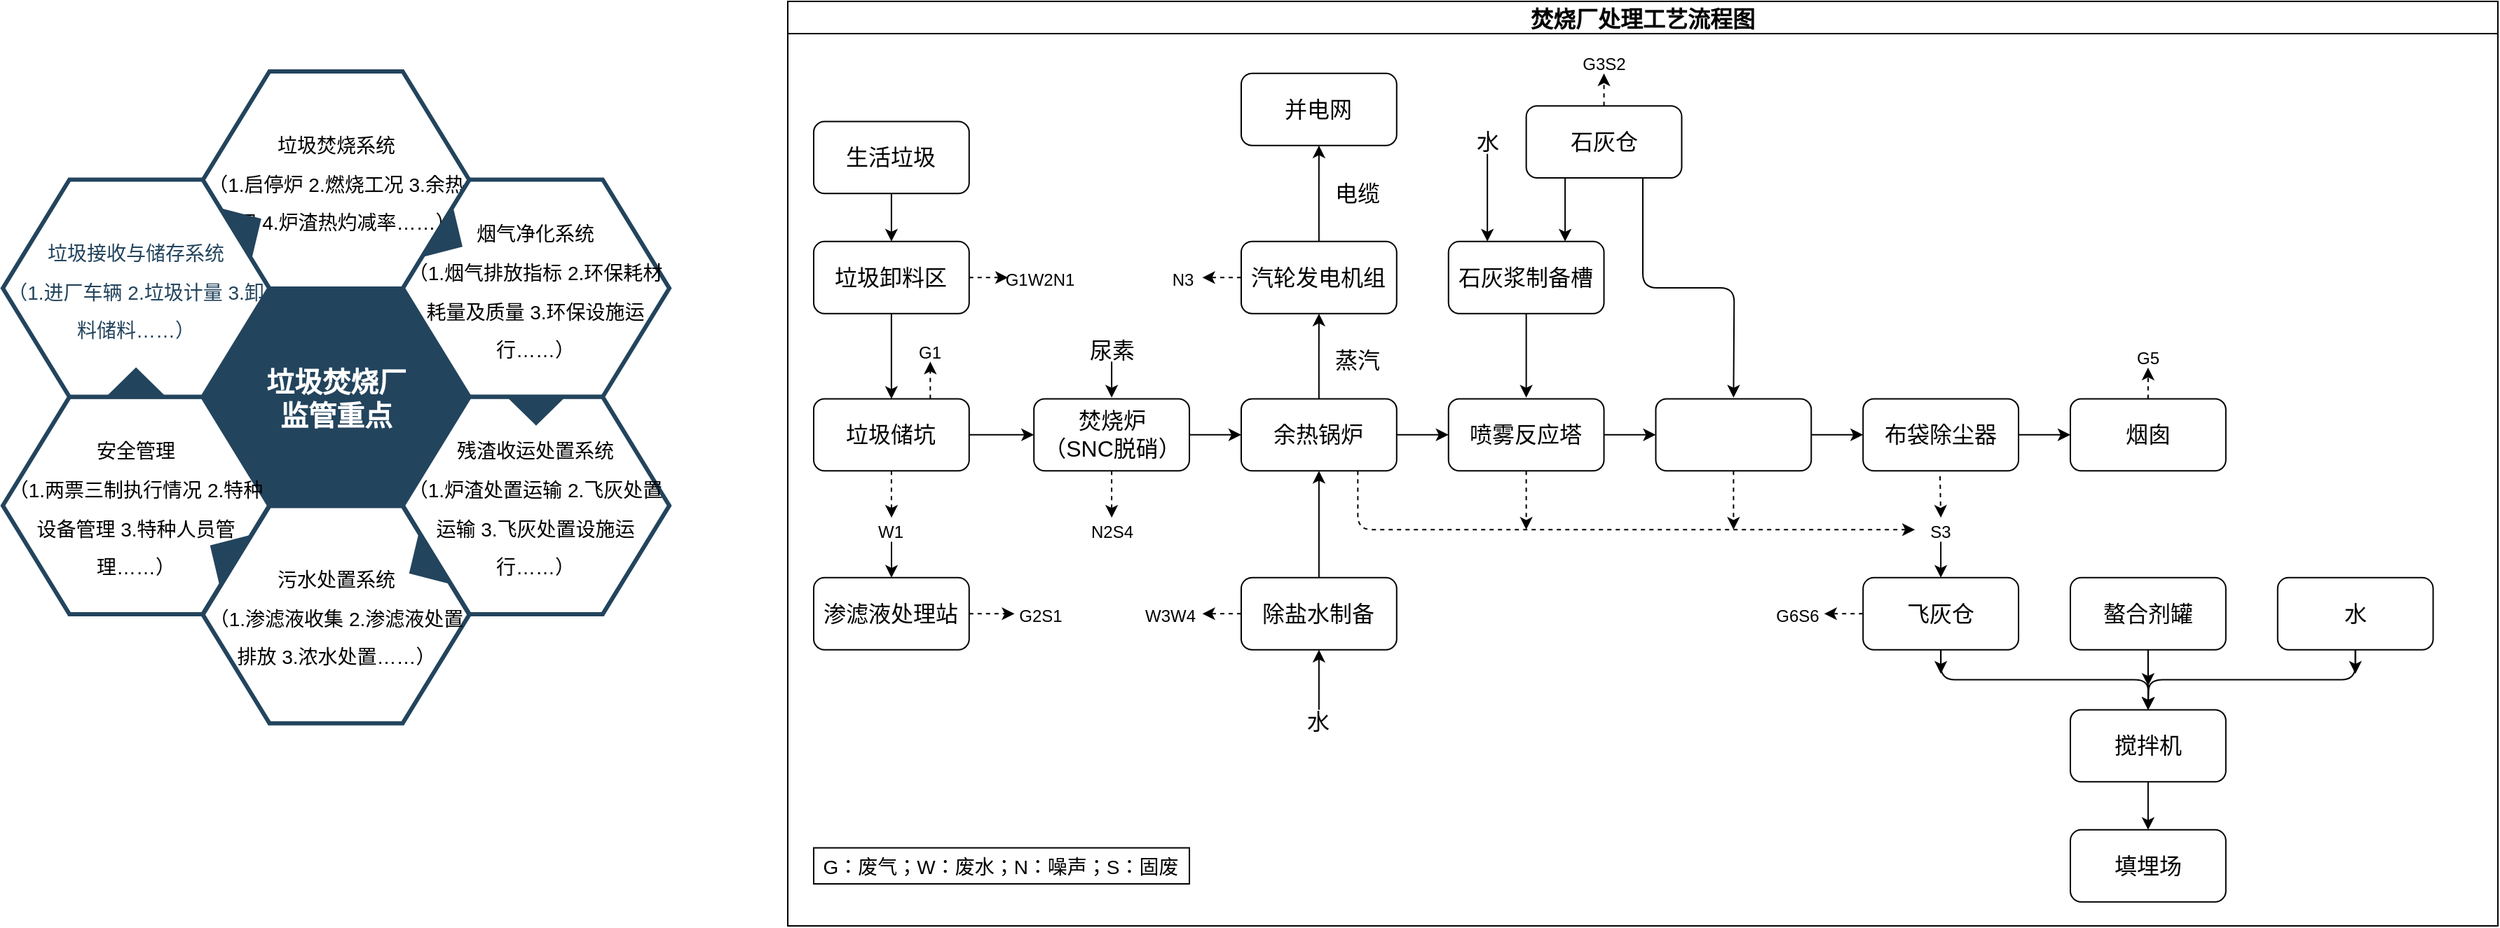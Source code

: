 <mxfile version="13.9.2" type="github">
  <diagram id="07fea595-8f29-1299-0266-81d95cde20df" name="Page-1">
    <mxGraphModel dx="2293" dy="-1646" grid="1" gridSize="10" guides="1" tooltips="1" connect="1" arrows="1" fold="1" page="1" pageScale="1" pageWidth="1169" pageHeight="827" background="#ffffff" math="0" shadow="0">
      <root>
        <mxCell id="0" />
        <mxCell id="1" parent="0" />
        <mxCell id="644" value="&lt;font color=&quot;#ffffff&quot; style=&quot;font-size: 20px&quot;&gt;&lt;span style=&quot;font-size: 20px&quot;&gt;&lt;b style=&quot;font-size: 20px&quot;&gt;垃圾焚烧厂&lt;br&gt;监管重点&lt;/b&gt;&lt;/span&gt;&lt;/font&gt;" style="shape=hexagon;perimeter=hexagonPerimeter2;whiteSpace=wrap;html=1;shadow=0;labelBackgroundColor=none;strokeColor=#23445D;fillColor=#23445D;gradientColor=none;fontFamily=Helvetica;fontSize=20;fontColor=#23445d;align=center;strokeWidth=3;" parent="1" vertex="1">
          <mxGeometry x="182.698" y="2705.188" width="190.104" height="155.032" as="geometry" />
        </mxCell>
        <mxCell id="645" value="" style="triangle;whiteSpace=wrap;html=1;shadow=0;labelBackgroundColor=none;strokeColor=none;fillColor=#FFFFFF;fontFamily=Helvetica;fontSize=17;fontColor=#23445d;align=center;rotation=90;gradientColor=none;flipV=1;flipH=1;opacity=20;" parent="1" vertex="1">
          <mxGeometry x="110.106" y="2715.848" width="43.892" height="90.68" as="geometry" />
        </mxCell>
        <mxCell id="646" value="&lt;span style=&quot;color: rgb(0 , 0 , 0) ; font-size: 14px ; line-height: 110%&quot;&gt;垃圾焚烧系统&lt;br&gt;（1.启停炉 2.燃烧工况 3.余热利用 4.炉渣热灼减率……）&lt;br&gt;&lt;/span&gt;" style="shape=hexagon;perimeter=hexagonPerimeter2;whiteSpace=wrap;html=1;shadow=0;labelBackgroundColor=none;strokeColor=#23445D;fillColor=#ffffff;gradientColor=none;fontFamily=Helvetica;fontSize=23;fontColor=#23445D;align=center;strokeWidth=3;" parent="1" vertex="1">
          <mxGeometry x="182.698" y="2550" width="190.104" height="155.032" as="geometry" />
        </mxCell>
        <mxCell id="647" value="&lt;span style=&quot;color: rgb(0 , 0 , 0) ; font-size: 14px ; line-height: 110%&quot;&gt;烟气净化系统&lt;br&gt;（1.烟气排放指标 2.环保耗材耗量及质量 3.环保设施运行……）&lt;br&gt;&lt;/span&gt;" style="shape=hexagon;perimeter=hexagonPerimeter2;whiteSpace=wrap;html=1;shadow=0;labelBackgroundColor=none;strokeColor=#23445D;fillColor=#FFFFFF;gradientColor=none;fontFamily=Helvetica;fontSize=23;fontColor=#23445d;align=center;strokeWidth=3;" parent="1" vertex="1">
          <mxGeometry x="325.396" y="2627.276" width="190.104" height="155.032" as="geometry" />
        </mxCell>
        <mxCell id="648" value="&lt;span style=&quot;color: rgb(0 , 0 , 0) ; font-size: 14px ; line-height: 110%&quot;&gt;残渣收运处置系统&lt;br&gt;（1.炉渣处置运输 2.飞灰处置运输 3.飞灰处置设施运行……）&lt;br&gt;&lt;/span&gt;" style="shape=hexagon;perimeter=hexagonPerimeter2;whiteSpace=wrap;html=1;shadow=0;labelBackgroundColor=none;strokeColor=#23445D;fillColor=#FFFFFF;gradientColor=none;fontFamily=Helvetica;fontSize=23;fontColor=#23445d;align=center;strokeWidth=3;" parent="1" vertex="1">
          <mxGeometry x="325.396" y="2782.426" width="190.104" height="155.032" as="geometry" />
        </mxCell>
        <mxCell id="649" value="&lt;span style=&quot;color: rgb(0 , 0 , 0) ; font-size: 14px ; line-height: 110%&quot;&gt;污水处置系统&lt;br&gt;（1.渗滤液收集 2.渗滤液处置&lt;br&gt;排放 3.浓水处置……）&lt;br&gt;&lt;/span&gt;" style="shape=hexagon;perimeter=hexagonPerimeter2;whiteSpace=wrap;html=1;shadow=0;labelBackgroundColor=none;strokeColor=#23445D;fillColor=#FFFFFF;gradientColor=none;fontFamily=Helvetica;fontSize=23;fontColor=#23445d;align=center;strokeWidth=3;" parent="1" vertex="1">
          <mxGeometry x="182.698" y="2860.298" width="190.104" height="155.032" as="geometry" />
        </mxCell>
        <mxCell id="650" value="&lt;span style=&quot;color: rgb(0 , 0 , 0) ; font-size: 14px ; line-height: 110%&quot;&gt;安全管理&lt;br&gt;（1.两票三制执行情况 2.特种设备管理 3.特种人员管理……）&lt;/span&gt;" style="shape=hexagon;perimeter=hexagonPerimeter2;whiteSpace=wrap;html=1;shadow=0;labelBackgroundColor=none;strokeColor=#23445D;fillColor=#FFFFFF;gradientColor=none;fontFamily=Helvetica;fontSize=23;fontColor=#23445d;align=center;strokeWidth=3;" parent="1" vertex="1">
          <mxGeometry x="40" y="2782.426" width="190.104" height="155.032" as="geometry" />
        </mxCell>
        <mxCell id="651" value="&lt;span style=&quot;font-size: 10.5pt ; line-height: 110%&quot;&gt;垃圾接收与储存系统&lt;br&gt;（1.进厂车辆 2.垃圾计量 3.卸料储料……）&lt;br&gt;&lt;/span&gt;" style="shape=hexagon;perimeter=hexagonPerimeter2;whiteSpace=wrap;html=1;shadow=0;labelBackgroundColor=none;strokeColor=#23445D;fillColor=#ffffff;gradientColor=none;fontFamily=Helvetica;fontSize=23;fontColor=#23445D;align=center;strokeWidth=3;" parent="1" vertex="1">
          <mxGeometry x="40.0" y="2627.276" width="190.104" height="155.032" as="geometry" />
        </mxCell>
        <mxCell id="652" value="" style="triangle;whiteSpace=wrap;html=1;shadow=0;labelBackgroundColor=none;strokeColor=none;fillColor=#23445D;fontFamily=Helvetica;fontSize=17;fontColor=#23445d;align=center;rotation=31;gradientColor=none;strokeWidth=3;" parent="1" vertex="1">
          <mxGeometry x="348.161" y="2647.839" width="21.337" height="43.55" as="geometry" />
        </mxCell>
        <mxCell id="653" value="" style="triangle;whiteSpace=wrap;html=1;shadow=0;labelBackgroundColor=none;strokeColor=none;fillColor=#23445D;fontFamily=Helvetica;fontSize=17;fontColor=#23445d;align=center;rotation=31;gradientColor=none;flipH=1;strokeWidth=3;" parent="1" vertex="1">
          <mxGeometry x="186.308" y="2872.152" width="21.337" height="43.55" as="geometry" />
        </mxCell>
        <mxCell id="654" value="" style="triangle;whiteSpace=wrap;html=1;shadow=0;labelBackgroundColor=none;strokeColor=none;fillColor=#23445D;fontFamily=Helvetica;fontSize=17;fontColor=#23445d;align=center;rotation=329;gradientColor=none;strokeWidth=3;" parent="1" vertex="1">
          <mxGeometry x="204.596" y="2638.89" width="21.337" height="43.55" as="geometry" />
        </mxCell>
        <mxCell id="655" value="" style="triangle;whiteSpace=wrap;html=1;shadow=0;labelBackgroundColor=none;strokeColor=none;fillColor=#23445D;fontFamily=Helvetica;fontSize=17;fontColor=#23445d;align=center;rotation=329;gradientColor=none;flipH=1;strokeWidth=3;" parent="1" vertex="1">
          <mxGeometry x="328.348" y="2881.1" width="21.337" height="43.55" as="geometry" />
        </mxCell>
        <mxCell id="656" value="" style="triangle;whiteSpace=wrap;html=1;shadow=0;labelBackgroundColor=none;strokeColor=none;fillColor=#23445D;fontFamily=Helvetica;fontSize=17;fontColor=#23445d;align=center;rotation=90;gradientColor=none;strokeWidth=3;" parent="1" vertex="1">
          <mxGeometry x="409.78" y="2770.435" width="21.337" height="43.55" as="geometry" />
        </mxCell>
        <mxCell id="657" value="" style="triangle;whiteSpace=wrap;html=1;shadow=0;labelBackgroundColor=none;strokeColor=none;fillColor=#23445D;fontFamily=Helvetica;fontSize=17;fontColor=#23445d;align=center;rotation=90;gradientColor=none;flipH=1;strokeWidth=3;" parent="1" vertex="1">
          <mxGeometry x="124.384" y="2750.152" width="21.337" height="43.55" as="geometry" />
        </mxCell>
        <mxCell id="S564g8Ygkd87QMvgB1O5-792" value="" style="group" vertex="1" connectable="0" parent="1">
          <mxGeometry x="600" y="2500" width="1220" height="660" as="geometry" />
        </mxCell>
        <mxCell id="S564g8Ygkd87QMvgB1O5-660" value="焚烧厂处理工艺流程图" style="swimlane;fontSize=16;containerType=tree" vertex="1" parent="S564g8Ygkd87QMvgB1O5-792">
          <mxGeometry width="1220.0" height="660" as="geometry" />
        </mxCell>
        <mxCell id="S564g8Ygkd87QMvgB1O5-661" value="生活垃圾" style="rounded=1;whiteSpace=wrap;html=1;fontSize=16;" vertex="1" parent="S564g8Ygkd87QMvgB1O5-660">
          <mxGeometry x="18.485" y="85.714" width="110.909" height="51.429" as="geometry" />
        </mxCell>
        <mxCell id="S564g8Ygkd87QMvgB1O5-686" value="" style="edgeStyle=orthogonalEdgeStyle;rounded=0;orthogonalLoop=1;jettySize=auto;html=1;" edge="1" source="S564g8Ygkd87QMvgB1O5-661" target="S564g8Ygkd87QMvgB1O5-687" parent="S564g8Ygkd87QMvgB1O5-660">
          <mxGeometry relative="1" as="geometry" />
        </mxCell>
        <mxCell id="S564g8Ygkd87QMvgB1O5-687" value="垃圾卸料区" style="rounded=1;whiteSpace=wrap;html=1;fontSize=16;" vertex="1" parent="S564g8Ygkd87QMvgB1O5-660">
          <mxGeometry x="18.485" y="171.429" width="110.909" height="51.429" as="geometry" />
        </mxCell>
        <mxCell id="S564g8Ygkd87QMvgB1O5-688" value="" style="edgeStyle=orthogonalEdgeStyle;rounded=0;orthogonalLoop=1;jettySize=auto;html=1;" edge="1" target="S564g8Ygkd87QMvgB1O5-689" source="S564g8Ygkd87QMvgB1O5-687" parent="S564g8Ygkd87QMvgB1O5-660">
          <mxGeometry relative="1" as="geometry">
            <mxPoint x="850.303" y="2432.571" as="sourcePoint" />
          </mxGeometry>
        </mxCell>
        <mxCell id="S564g8Ygkd87QMvgB1O5-689" value="垃圾储坑" style="rounded=1;whiteSpace=wrap;html=1;fontSize=16;" vertex="1" parent="S564g8Ygkd87QMvgB1O5-660">
          <mxGeometry x="18.485" y="283.714" width="110.909" height="51.429" as="geometry" />
        </mxCell>
        <mxCell id="S564g8Ygkd87QMvgB1O5-690" value="" style="edgeStyle=orthogonalEdgeStyle;rounded=0;orthogonalLoop=1;jettySize=auto;html=1;" edge="1" target="S564g8Ygkd87QMvgB1O5-691" source="S564g8Ygkd87QMvgB1O5-728" parent="S564g8Ygkd87QMvgB1O5-660">
          <mxGeometry relative="1" as="geometry">
            <mxPoint x="850.303" y="2518.286" as="sourcePoint" />
          </mxGeometry>
        </mxCell>
        <mxCell id="S564g8Ygkd87QMvgB1O5-691" value="渗滤液处理站" style="rounded=1;whiteSpace=wrap;html=1;fontSize=16;" vertex="1" parent="S564g8Ygkd87QMvgB1O5-660">
          <mxGeometry x="18.485" y="411.429" width="110.909" height="51.429" as="geometry" />
        </mxCell>
        <mxCell id="S564g8Ygkd87QMvgB1O5-696" value="" style="edgeStyle=orthogonalEdgeStyle;rounded=0;orthogonalLoop=1;jettySize=auto;html=1;" edge="1" target="S564g8Ygkd87QMvgB1O5-697" source="S564g8Ygkd87QMvgB1O5-689" parent="S564g8Ygkd87QMvgB1O5-660">
          <mxGeometry relative="1" as="geometry">
            <mxPoint x="850.303" y="2518.286" as="sourcePoint" />
          </mxGeometry>
        </mxCell>
        <mxCell id="S564g8Ygkd87QMvgB1O5-697" value="焚烧炉&lt;br&gt;（SNC脱硝）" style="rounded=1;whiteSpace=wrap;html=1;fontSize=16;" vertex="1" parent="S564g8Ygkd87QMvgB1O5-660">
          <mxGeometry x="175.606" y="283.714" width="110.909" height="51.429" as="geometry" />
        </mxCell>
        <mxCell id="S564g8Ygkd87QMvgB1O5-698" value="" style="edgeStyle=orthogonalEdgeStyle;rounded=0;orthogonalLoop=1;jettySize=auto;html=1;" edge="1" target="S564g8Ygkd87QMvgB1O5-699" source="S564g8Ygkd87QMvgB1O5-697" parent="S564g8Ygkd87QMvgB1O5-660">
          <mxGeometry relative="1" as="geometry">
            <mxPoint x="905.758" y="2578.286" as="sourcePoint" />
          </mxGeometry>
        </mxCell>
        <mxCell id="S564g8Ygkd87QMvgB1O5-699" value="余热锅炉" style="rounded=1;whiteSpace=wrap;html=1;fontSize=16;" vertex="1" parent="S564g8Ygkd87QMvgB1O5-660">
          <mxGeometry x="323.485" y="283.714" width="110.909" height="51.429" as="geometry" />
        </mxCell>
        <mxCell id="S564g8Ygkd87QMvgB1O5-700" value="" style="edgeStyle=orthogonalEdgeStyle;rounded=0;orthogonalLoop=1;jettySize=auto;html=1;" edge="1" target="S564g8Ygkd87QMvgB1O5-701" source="S564g8Ygkd87QMvgB1O5-699" parent="S564g8Ygkd87QMvgB1O5-660">
          <mxGeometry relative="1" as="geometry">
            <mxPoint x="1062.879" y="2578.286" as="sourcePoint" />
          </mxGeometry>
        </mxCell>
        <mxCell id="S564g8Ygkd87QMvgB1O5-701" value="喷雾反应塔" style="rounded=1;whiteSpace=wrap;html=1;fontSize=16;" vertex="1" parent="S564g8Ygkd87QMvgB1O5-660">
          <mxGeometry x="471.364" y="283.714" width="110.909" height="51.429" as="geometry" />
        </mxCell>
        <mxCell id="S564g8Ygkd87QMvgB1O5-702" value="" style="edgeStyle=orthogonalEdgeStyle;rounded=0;orthogonalLoop=1;jettySize=auto;html=1;exitX=0.5;exitY=0;exitDx=0;exitDy=0;" edge="1" target="S564g8Ygkd87QMvgB1O5-703" source="S564g8Ygkd87QMvgB1O5-699" parent="S564g8Ygkd87QMvgB1O5-660">
          <mxGeometry relative="1" as="geometry">
            <mxPoint x="1062.879" y="2578.286" as="sourcePoint" />
          </mxGeometry>
        </mxCell>
        <mxCell id="S564g8Ygkd87QMvgB1O5-703" value="汽轮发电机组" style="rounded=1;whiteSpace=wrap;html=1;fontSize=16;" vertex="1" parent="S564g8Ygkd87QMvgB1O5-660">
          <mxGeometry x="323.485" y="171.429" width="110.909" height="51.429" as="geometry" />
        </mxCell>
        <mxCell id="S564g8Ygkd87QMvgB1O5-706" value="" style="edgeStyle=orthogonalEdgeStyle;rounded=0;orthogonalLoop=1;jettySize=auto;html=1;exitX=0.5;exitY=0;exitDx=0;exitDy=0;" edge="1" target="S564g8Ygkd87QMvgB1O5-707" source="S564g8Ygkd87QMvgB1O5-703" parent="S564g8Ygkd87QMvgB1O5-660">
          <mxGeometry relative="1" as="geometry">
            <mxPoint x="1155.303" y="2537.143" as="sourcePoint" />
          </mxGeometry>
        </mxCell>
        <mxCell id="S564g8Ygkd87QMvgB1O5-707" value="并电网" style="rounded=1;whiteSpace=wrap;html=1;fontSize=16;" vertex="1" parent="S564g8Ygkd87QMvgB1O5-660">
          <mxGeometry x="323.485" y="51.429" width="110.909" height="51.429" as="geometry" />
        </mxCell>
        <mxCell id="S564g8Ygkd87QMvgB1O5-708" value="" style="edgeStyle=orthogonalEdgeStyle;rounded=0;orthogonalLoop=1;jettySize=auto;html=1;" edge="1" target="S564g8Ygkd87QMvgB1O5-709" source="S564g8Ygkd87QMvgB1O5-701" parent="S564g8Ygkd87QMvgB1O5-660">
          <mxGeometry relative="1" as="geometry">
            <mxPoint x="1210.758" y="2589.429" as="sourcePoint" />
          </mxGeometry>
        </mxCell>
        <mxCell id="S564g8Ygkd87QMvgB1O5-709" value="" style="rounded=1;whiteSpace=wrap;html=1;fontSize=16;" vertex="1" parent="S564g8Ygkd87QMvgB1O5-660">
          <mxGeometry x="619.242" y="283.714" width="110.909" height="51.429" as="geometry" />
        </mxCell>
        <mxCell id="S564g8Ygkd87QMvgB1O5-710" value="" style="edgeStyle=orthogonalEdgeStyle;rounded=0;orthogonalLoop=1;jettySize=auto;html=1;" edge="1" target="S564g8Ygkd87QMvgB1O5-711" source="S564g8Ygkd87QMvgB1O5-709" parent="S564g8Ygkd87QMvgB1O5-660">
          <mxGeometry relative="1" as="geometry">
            <mxPoint x="1358.636" y="2589.429" as="sourcePoint" />
          </mxGeometry>
        </mxCell>
        <mxCell id="S564g8Ygkd87QMvgB1O5-711" value="布袋除尘器" style="rounded=1;whiteSpace=wrap;html=1;fontSize=16;" vertex="1" parent="S564g8Ygkd87QMvgB1O5-660">
          <mxGeometry x="767.121" y="283.714" width="110.909" height="51.429" as="geometry" />
        </mxCell>
        <mxCell id="S564g8Ygkd87QMvgB1O5-712" value="" style="edgeStyle=orthogonalEdgeStyle;rounded=0;orthogonalLoop=1;jettySize=auto;html=1;" edge="1" target="S564g8Ygkd87QMvgB1O5-713" source="S564g8Ygkd87QMvgB1O5-711" parent="S564g8Ygkd87QMvgB1O5-660">
          <mxGeometry relative="1" as="geometry">
            <mxPoint x="1506.515" y="2589.429" as="sourcePoint" />
          </mxGeometry>
        </mxCell>
        <mxCell id="S564g8Ygkd87QMvgB1O5-713" value="烟囱" style="rounded=1;whiteSpace=wrap;html=1;fontSize=16;" vertex="1" parent="S564g8Ygkd87QMvgB1O5-660">
          <mxGeometry x="915" y="283.714" width="110.909" height="51.429" as="geometry" />
        </mxCell>
        <mxCell id="S564g8Ygkd87QMvgB1O5-721" value="&lt;font style=&quot;font-size: 12px&quot;&gt;G1W2N1&lt;/font&gt;" style="text;html=1;strokeColor=none;fillColor=none;align=center;verticalAlign=middle;whiteSpace=wrap;rounded=0;fontSize=16;" vertex="1" parent="S564g8Ygkd87QMvgB1O5-660">
          <mxGeometry x="157.121" y="188.571" width="46.212" height="17.143" as="geometry" />
        </mxCell>
        <mxCell id="S564g8Ygkd87QMvgB1O5-722" value="" style="endArrow=classic;html=1;fontSize=16;exitX=1;exitY=0.5;exitDx=0;exitDy=0;entryX=0;entryY=0.5;entryDx=0;entryDy=0;dashed=1;" edge="1" parent="S564g8Ygkd87QMvgB1O5-660" source="S564g8Ygkd87QMvgB1O5-687" target="S564g8Ygkd87QMvgB1O5-721">
          <mxGeometry width="50" height="50" relative="1" as="geometry">
            <mxPoint x="129.394" y="222.0" as="sourcePoint" />
            <mxPoint x="175.606" y="179.143" as="targetPoint" />
          </mxGeometry>
        </mxCell>
        <mxCell id="S564g8Ygkd87QMvgB1O5-725" value="&lt;font style=&quot;font-size: 12px&quot;&gt;G1&lt;/font&gt;" style="text;html=1;strokeColor=none;fillColor=none;align=center;verticalAlign=middle;whiteSpace=wrap;rounded=0;fontSize=16;" vertex="1" parent="S564g8Ygkd87QMvgB1O5-660">
          <mxGeometry x="83.182" y="240" width="36.97" height="17.143" as="geometry" />
        </mxCell>
        <mxCell id="S564g8Ygkd87QMvgB1O5-726" value="" style="endArrow=classic;html=1;dashed=1;fontSize=16;exitX=0.75;exitY=0;exitDx=0;exitDy=0;entryX=0.5;entryY=1;entryDx=0;entryDy=0;" edge="1" parent="S564g8Ygkd87QMvgB1O5-660" source="S564g8Ygkd87QMvgB1O5-689" target="S564g8Ygkd87QMvgB1O5-725">
          <mxGeometry width="50" height="50" relative="1" as="geometry">
            <mxPoint x="138.636" y="291.429" as="sourcePoint" />
            <mxPoint x="184.848" y="248.571" as="targetPoint" />
          </mxGeometry>
        </mxCell>
        <mxCell id="S564g8Ygkd87QMvgB1O5-728" value="&lt;font style=&quot;font-size: 12px&quot;&gt;W1&lt;/font&gt;" style="text;html=1;strokeColor=none;fillColor=none;align=center;verticalAlign=middle;whiteSpace=wrap;rounded=0;fontSize=16;" vertex="1" parent="S564g8Ygkd87QMvgB1O5-660">
          <mxGeometry x="55.455" y="368.571" width="36.97" height="17.143" as="geometry" />
        </mxCell>
        <mxCell id="S564g8Ygkd87QMvgB1O5-729" value="" style="edgeStyle=orthogonalEdgeStyle;rounded=0;orthogonalLoop=1;jettySize=auto;html=1;dashed=1;" edge="1" parent="S564g8Ygkd87QMvgB1O5-660" source="S564g8Ygkd87QMvgB1O5-689" target="S564g8Ygkd87QMvgB1O5-728">
          <mxGeometry relative="1" as="geometry">
            <mxPoint x="850.303" y="2563.714" as="sourcePoint" />
            <mxPoint x="850.303" y="2674.286" as="targetPoint" />
          </mxGeometry>
        </mxCell>
        <mxCell id="S564g8Ygkd87QMvgB1O5-730" value="&lt;font style=&quot;font-size: 12px&quot;&gt;G2S1&lt;/font&gt;" style="text;html=1;strokeColor=none;fillColor=none;align=center;verticalAlign=middle;whiteSpace=wrap;rounded=0;fontSize=16;" vertex="1" parent="S564g8Ygkd87QMvgB1O5-660">
          <mxGeometry x="161.742" y="428.571" width="36.97" height="17.143" as="geometry" />
        </mxCell>
        <mxCell id="S564g8Ygkd87QMvgB1O5-731" value="" style="endArrow=classic;html=1;dashed=1;fontSize=16;exitX=1;exitY=0.5;exitDx=0;exitDy=0;entryX=0;entryY=0.5;entryDx=0;entryDy=0;" edge="1" parent="S564g8Ygkd87QMvgB1O5-660" source="S564g8Ygkd87QMvgB1O5-691" target="S564g8Ygkd87QMvgB1O5-730">
          <mxGeometry width="50" height="50" relative="1" as="geometry">
            <mxPoint x="138.636" y="462.857" as="sourcePoint" />
            <mxPoint x="184.848" y="420.0" as="targetPoint" />
          </mxGeometry>
        </mxCell>
        <mxCell id="S564g8Ygkd87QMvgB1O5-733" value="尿素" style="text;html=1;strokeColor=none;fillColor=none;align=center;verticalAlign=middle;whiteSpace=wrap;rounded=0;fontSize=16;" vertex="1" parent="S564g8Ygkd87QMvgB1O5-660">
          <mxGeometry x="212.576" y="240" width="36.97" height="17.143" as="geometry" />
        </mxCell>
        <mxCell id="S564g8Ygkd87QMvgB1O5-734" value="" style="endArrow=classic;html=1;fontSize=16;exitX=0.5;exitY=1;exitDx=0;exitDy=0;" edge="1" parent="S564g8Ygkd87QMvgB1O5-660" source="S564g8Ygkd87QMvgB1O5-733">
          <mxGeometry width="50" height="50" relative="1" as="geometry">
            <mxPoint x="221.818" y="265.714" as="sourcePoint" />
            <mxPoint x="231.061" y="282.857" as="targetPoint" />
          </mxGeometry>
        </mxCell>
        <mxCell id="S564g8Ygkd87QMvgB1O5-735" value="&lt;font style=&quot;font-size: 12px&quot;&gt;N2S4&lt;/font&gt;" style="text;html=1;strokeColor=none;fillColor=none;align=center;verticalAlign=middle;whiteSpace=wrap;rounded=0;fontSize=16;" vertex="1" parent="S564g8Ygkd87QMvgB1O5-660">
          <mxGeometry x="212.576" y="368.571" width="36.97" height="17.143" as="geometry" />
        </mxCell>
        <mxCell id="S564g8Ygkd87QMvgB1O5-736" value="" style="endArrow=classic;html=1;fontSize=16;exitX=0.5;exitY=1;exitDx=0;exitDy=0;entryX=0.5;entryY=0;entryDx=0;entryDy=0;dashed=1;" edge="1" parent="S564g8Ygkd87QMvgB1O5-660" source="S564g8Ygkd87QMvgB1O5-697" target="S564g8Ygkd87QMvgB1O5-735">
          <mxGeometry width="50" height="50" relative="1" as="geometry">
            <mxPoint x="157.121" y="402.857" as="sourcePoint" />
            <mxPoint x="203.333" y="360" as="targetPoint" />
          </mxGeometry>
        </mxCell>
        <mxCell id="S564g8Ygkd87QMvgB1O5-738" value="&lt;font style=&quot;font-size: 12px&quot;&gt;N3&lt;/font&gt;" style="text;html=1;strokeColor=none;fillColor=none;align=center;verticalAlign=middle;whiteSpace=wrap;rounded=0;fontSize=16;" vertex="1" parent="S564g8Ygkd87QMvgB1O5-660">
          <mxGeometry x="268.03" y="188.571" width="27.727" height="17.143" as="geometry" />
        </mxCell>
        <mxCell id="S564g8Ygkd87QMvgB1O5-739" value="" style="endArrow=classic;html=1;dashed=1;fontSize=16;exitX=0;exitY=0.5;exitDx=0;exitDy=0;entryX=1;entryY=0.5;entryDx=0;entryDy=0;" edge="1" parent="S564g8Ygkd87QMvgB1O5-660" source="S564g8Ygkd87QMvgB1O5-703" target="S564g8Ygkd87QMvgB1O5-738">
          <mxGeometry width="50" height="50" relative="1" as="geometry">
            <mxPoint x="212.576" y="120" as="sourcePoint" />
            <mxPoint x="258.788" y="77.143" as="targetPoint" />
          </mxGeometry>
        </mxCell>
        <mxCell id="S564g8Ygkd87QMvgB1O5-740" value="电缆" style="text;html=1;strokeColor=none;fillColor=none;align=center;verticalAlign=middle;whiteSpace=wrap;rounded=0;fontSize=16;" vertex="1" parent="S564g8Ygkd87QMvgB1O5-660">
          <mxGeometry x="388.182" y="128.571" width="36.97" height="17.143" as="geometry" />
        </mxCell>
        <mxCell id="S564g8Ygkd87QMvgB1O5-741" value="除盐水制备" style="rounded=1;whiteSpace=wrap;html=1;fontSize=16;" vertex="1" parent="S564g8Ygkd87QMvgB1O5-660">
          <mxGeometry x="323.485" y="411.429" width="110.909" height="51.429" as="geometry" />
        </mxCell>
        <mxCell id="S564g8Ygkd87QMvgB1O5-742" value="" style="endArrow=classic;html=1;fontSize=16;exitX=0.5;exitY=0;exitDx=0;exitDy=0;entryX=0.5;entryY=1;entryDx=0;entryDy=0;" edge="1" parent="S564g8Ygkd87QMvgB1O5-660" source="S564g8Ygkd87QMvgB1O5-741" target="S564g8Ygkd87QMvgB1O5-699">
          <mxGeometry width="50" height="50" relative="1" as="geometry">
            <mxPoint x="351.212" y="411.429" as="sourcePoint" />
            <mxPoint x="397.424" y="368.571" as="targetPoint" />
          </mxGeometry>
        </mxCell>
        <mxCell id="S564g8Ygkd87QMvgB1O5-743" value="&lt;font style=&quot;font-size: 12px&quot;&gt;W3W4&lt;/font&gt;" style="text;html=1;strokeColor=none;fillColor=none;align=center;verticalAlign=middle;whiteSpace=wrap;rounded=0;fontSize=16;" vertex="1" parent="S564g8Ygkd87QMvgB1O5-660">
          <mxGeometry x="249.545" y="428.571" width="46.212" height="17.143" as="geometry" />
        </mxCell>
        <mxCell id="S564g8Ygkd87QMvgB1O5-744" value="" style="endArrow=classic;html=1;fontSize=16;exitX=0;exitY=0.5;exitDx=0;exitDy=0;entryX=1;entryY=0.5;entryDx=0;entryDy=0;dashed=1;" edge="1" parent="S564g8Ygkd87QMvgB1O5-660" source="S564g8Ygkd87QMvgB1O5-741" target="S564g8Ygkd87QMvgB1O5-743">
          <mxGeometry width="50" height="50" relative="1" as="geometry">
            <mxPoint x="268.03" y="505.714" as="sourcePoint" />
            <mxPoint x="314.242" y="462.857" as="targetPoint" />
          </mxGeometry>
        </mxCell>
        <mxCell id="S564g8Ygkd87QMvgB1O5-746" value="水" style="text;html=1;strokeColor=none;fillColor=none;align=center;verticalAlign=middle;whiteSpace=wrap;rounded=0;fontSize=16;" vertex="1" parent="S564g8Ygkd87QMvgB1O5-660">
          <mxGeometry x="360.455" y="505.714" width="36.97" height="17.143" as="geometry" />
        </mxCell>
        <mxCell id="S564g8Ygkd87QMvgB1O5-747" value="" style="endArrow=classic;html=1;fontSize=16;exitX=0.5;exitY=0;exitDx=0;exitDy=0;entryX=0.5;entryY=1;entryDx=0;entryDy=0;" edge="1" parent="S564g8Ygkd87QMvgB1O5-660" source="S564g8Ygkd87QMvgB1O5-746" target="S564g8Ygkd87QMvgB1O5-741">
          <mxGeometry width="50" height="50" relative="1" as="geometry">
            <mxPoint x="295.758" y="540.0" as="sourcePoint" />
            <mxPoint x="341.97" y="497.143" as="targetPoint" />
          </mxGeometry>
        </mxCell>
        <mxCell id="S564g8Ygkd87QMvgB1O5-750" value="石灰浆制备槽" style="rounded=1;whiteSpace=wrap;html=1;fontSize=16;" vertex="1" parent="S564g8Ygkd87QMvgB1O5-660">
          <mxGeometry x="471.364" y="171.429" width="110.909" height="51.429" as="geometry" />
        </mxCell>
        <mxCell id="S564g8Ygkd87QMvgB1O5-751" value="石灰仓" style="rounded=1;whiteSpace=wrap;html=1;fontSize=16;" vertex="1" parent="S564g8Ygkd87QMvgB1O5-660">
          <mxGeometry x="526.818" y="74.571" width="110.909" height="51.429" as="geometry" />
        </mxCell>
        <mxCell id="S564g8Ygkd87QMvgB1O5-752" value="" style="endArrow=classic;html=1;fontSize=16;exitX=0.25;exitY=1;exitDx=0;exitDy=0;entryX=0.75;entryY=0;entryDx=0;entryDy=0;" edge="1" parent="S564g8Ygkd87QMvgB1O5-660" source="S564g8Ygkd87QMvgB1O5-751" target="S564g8Ygkd87QMvgB1O5-750">
          <mxGeometry width="50" height="50" relative="1" as="geometry">
            <mxPoint x="471.364" y="120" as="sourcePoint" />
            <mxPoint x="517.576" y="77.143" as="targetPoint" />
          </mxGeometry>
        </mxCell>
        <mxCell id="S564g8Ygkd87QMvgB1O5-753" value="水" style="text;html=1;strokeColor=none;fillColor=none;align=center;verticalAlign=middle;whiteSpace=wrap;rounded=0;fontSize=16;" vertex="1" parent="S564g8Ygkd87QMvgB1O5-660">
          <mxGeometry x="480.606" y="91.714" width="36.97" height="17.143" as="geometry" />
        </mxCell>
        <mxCell id="S564g8Ygkd87QMvgB1O5-754" value="" style="endArrow=classic;html=1;fontSize=16;entryX=0.25;entryY=0;entryDx=0;entryDy=0;exitX=0.5;exitY=1;exitDx=0;exitDy=0;" edge="1" parent="S564g8Ygkd87QMvgB1O5-660" source="S564g8Ygkd87QMvgB1O5-753" target="S564g8Ygkd87QMvgB1O5-750">
          <mxGeometry width="50" height="50" relative="1" as="geometry">
            <mxPoint x="471.364" y="154.286" as="sourcePoint" />
            <mxPoint x="489.848" y="162.857" as="targetPoint" />
          </mxGeometry>
        </mxCell>
        <mxCell id="S564g8Ygkd87QMvgB1O5-755" value="" style="endArrow=classic;html=1;fontSize=16;exitX=0.5;exitY=1;exitDx=0;exitDy=0;" edge="1" parent="S564g8Ygkd87QMvgB1O5-660" source="S564g8Ygkd87QMvgB1O5-750">
          <mxGeometry width="50" height="50" relative="1" as="geometry">
            <mxPoint x="665.455" y="222.857" as="sourcePoint" />
            <mxPoint x="526.818" y="282.857" as="targetPoint" />
          </mxGeometry>
        </mxCell>
        <mxCell id="S564g8Ygkd87QMvgB1O5-756" value="" style="endArrow=classic;html=1;fontSize=16;exitX=0.75;exitY=1;exitDx=0;exitDy=0;edgeStyle=orthogonalEdgeStyle;" edge="1" parent="S564g8Ygkd87QMvgB1O5-660" source="S564g8Ygkd87QMvgB1O5-751">
          <mxGeometry width="50" height="50" relative="1" as="geometry">
            <mxPoint x="693.182" y="188.571" as="sourcePoint" />
            <mxPoint x="674.697" y="282.857" as="targetPoint" />
          </mxGeometry>
        </mxCell>
        <mxCell id="S564g8Ygkd87QMvgB1O5-757" value="&lt;font style=&quot;font-size: 12px&quot;&gt;G3S2&lt;/font&gt;" style="text;html=1;strokeColor=none;fillColor=none;align=center;verticalAlign=middle;whiteSpace=wrap;rounded=0;fontSize=16;" vertex="1" parent="S564g8Ygkd87QMvgB1O5-660">
          <mxGeometry x="563.788" y="34.286" width="36.97" height="17.143" as="geometry" />
        </mxCell>
        <mxCell id="S564g8Ygkd87QMvgB1O5-758" value="蒸汽" style="text;html=1;strokeColor=none;fillColor=none;align=center;verticalAlign=middle;whiteSpace=wrap;rounded=0;fontSize=16;" vertex="1" parent="S564g8Ygkd87QMvgB1O5-660">
          <mxGeometry x="388.182" y="247.714" width="36.97" height="17.143" as="geometry" />
        </mxCell>
        <mxCell id="S564g8Ygkd87QMvgB1O5-759" value="飞灰仓" style="rounded=1;whiteSpace=wrap;html=1;fontSize=16;" vertex="1" parent="S564g8Ygkd87QMvgB1O5-660">
          <mxGeometry x="767.121" y="411.429" width="110.909" height="51.429" as="geometry" />
        </mxCell>
        <mxCell id="S564g8Ygkd87QMvgB1O5-760" value="" style="endArrow=classic;html=1;fontSize=16;exitX=0.5;exitY=1;exitDx=0;exitDy=0;entryX=0.5;entryY=0;entryDx=0;entryDy=0;dashed=1;" edge="1" parent="S564g8Ygkd87QMvgB1O5-660" target="S564g8Ygkd87QMvgB1O5-763">
          <mxGeometry width="50" height="50" relative="1" as="geometry">
            <mxPoint x="822.03" y="339" as="sourcePoint" />
            <mxPoint x="822.03" y="415.286" as="targetPoint" />
          </mxGeometry>
        </mxCell>
        <mxCell id="S564g8Ygkd87QMvgB1O5-763" value="&lt;font style=&quot;font-size: 12px&quot;&gt;S3&lt;/font&gt;" style="text;html=1;strokeColor=none;fillColor=none;align=center;verticalAlign=middle;whiteSpace=wrap;rounded=0;fontSize=16;" vertex="1" parent="S564g8Ygkd87QMvgB1O5-660">
          <mxGeometry x="804.091" y="368.571" width="36.97" height="17.143" as="geometry" />
        </mxCell>
        <mxCell id="S564g8Ygkd87QMvgB1O5-766" value="" style="endArrow=classic;html=1;fontSize=16;exitX=0.5;exitY=1;exitDx=0;exitDy=0;entryX=0.5;entryY=0;entryDx=0;entryDy=0;" edge="1" parent="S564g8Ygkd87QMvgB1O5-660" source="S564g8Ygkd87QMvgB1O5-763" target="S564g8Ygkd87QMvgB1O5-759">
          <mxGeometry width="50" height="50" relative="1" as="geometry">
            <mxPoint x="600.758" y="420.0" as="sourcePoint" />
            <mxPoint x="646.97" y="377.143" as="targetPoint" />
          </mxGeometry>
        </mxCell>
        <mxCell id="S564g8Ygkd87QMvgB1O5-767" value="&lt;font style=&quot;font-size: 12px&quot;&gt;G6S6&lt;/font&gt;" style="text;html=1;strokeColor=none;fillColor=none;align=center;verticalAlign=middle;whiteSpace=wrap;rounded=0;fontSize=16;" vertex="1" parent="S564g8Ygkd87QMvgB1O5-660">
          <mxGeometry x="702.424" y="428.571" width="36.97" height="17.143" as="geometry" />
        </mxCell>
        <mxCell id="S564g8Ygkd87QMvgB1O5-770" value="" style="endArrow=classic;html=1;dashed=1;fontSize=16;exitX=0;exitY=0.5;exitDx=0;exitDy=0;entryX=1;entryY=0.5;entryDx=0;entryDy=0;" edge="1" parent="S564g8Ygkd87QMvgB1O5-660" source="S564g8Ygkd87QMvgB1O5-759" target="S564g8Ygkd87QMvgB1O5-767">
          <mxGeometry width="50" height="50" relative="1" as="geometry">
            <mxPoint x="582.273" y="462.857" as="sourcePoint" />
            <mxPoint x="628.485" y="420.0" as="targetPoint" />
          </mxGeometry>
        </mxCell>
        <mxCell id="S564g8Ygkd87QMvgB1O5-772" value="&lt;font style=&quot;font-size: 12px&quot;&gt;G5&lt;/font&gt;" style="text;html=1;strokeColor=none;fillColor=none;align=center;verticalAlign=middle;whiteSpace=wrap;rounded=0;fontSize=16;" vertex="1" parent="S564g8Ygkd87QMvgB1O5-660">
          <mxGeometry x="951.97" y="244.286" width="36.97" height="17.143" as="geometry" />
        </mxCell>
        <mxCell id="S564g8Ygkd87QMvgB1O5-773" value="" style="endArrow=classic;html=1;dashed=1;fontSize=16;exitX=0.5;exitY=0;exitDx=0;exitDy=0;entryX=0.5;entryY=1;entryDx=0;entryDy=0;" edge="1" parent="S564g8Ygkd87QMvgB1O5-660" source="S564g8Ygkd87QMvgB1O5-713" target="S564g8Ygkd87QMvgB1O5-772">
          <mxGeometry width="50" height="50" relative="1" as="geometry">
            <mxPoint x="998.182" y="411.429" as="sourcePoint" />
            <mxPoint x="1044.394" y="368.571" as="targetPoint" />
          </mxGeometry>
        </mxCell>
        <mxCell id="S564g8Ygkd87QMvgB1O5-774" value="螯合剂罐" style="rounded=1;whiteSpace=wrap;html=1;fontSize=16;" vertex="1" parent="S564g8Ygkd87QMvgB1O5-660">
          <mxGeometry x="915" y="411.429" width="110.909" height="51.429" as="geometry" />
        </mxCell>
        <mxCell id="S564g8Ygkd87QMvgB1O5-775" value="水" style="rounded=1;whiteSpace=wrap;html=1;fontSize=16;" vertex="1" parent="S564g8Ygkd87QMvgB1O5-660">
          <mxGeometry x="1062.879" y="411.429" width="110.909" height="51.429" as="geometry" />
        </mxCell>
        <mxCell id="S564g8Ygkd87QMvgB1O5-776" value="" style="endArrow=classic;html=1;dashed=1;fontSize=16;exitX=0.75;exitY=1;exitDx=0;exitDy=0;entryX=0;entryY=0.5;entryDx=0;entryDy=0;edgeStyle=orthogonalEdgeStyle;" edge="1" parent="S564g8Ygkd87QMvgB1O5-660" source="S564g8Ygkd87QMvgB1O5-699" target="S564g8Ygkd87QMvgB1O5-763">
          <mxGeometry width="50" height="50" relative="1" as="geometry">
            <mxPoint x="600.758" y="428.571" as="sourcePoint" />
            <mxPoint x="646.97" y="385.714" as="targetPoint" />
          </mxGeometry>
        </mxCell>
        <mxCell id="S564g8Ygkd87QMvgB1O5-779" value="" style="endArrow=classic;html=1;dashed=1;fontSize=16;exitX=0.5;exitY=1;exitDx=0;exitDy=0;" edge="1" parent="S564g8Ygkd87QMvgB1O5-660" source="S564g8Ygkd87QMvgB1O5-701">
          <mxGeometry width="50" height="50" relative="1" as="geometry">
            <mxPoint x="554.545" y="531.429" as="sourcePoint" />
            <mxPoint x="526.818" y="377.143" as="targetPoint" />
          </mxGeometry>
        </mxCell>
        <mxCell id="S564g8Ygkd87QMvgB1O5-780" value="" style="endArrow=classic;html=1;dashed=1;fontSize=16;exitX=0.5;exitY=1;exitDx=0;exitDy=0;" edge="1" parent="S564g8Ygkd87QMvgB1O5-660" source="S564g8Ygkd87QMvgB1O5-709">
          <mxGeometry width="50" height="50" relative="1" as="geometry">
            <mxPoint x="628.485" y="445.714" as="sourcePoint" />
            <mxPoint x="674.697" y="377.143" as="targetPoint" />
          </mxGeometry>
        </mxCell>
        <mxCell id="S564g8Ygkd87QMvgB1O5-781" value="搅拌机" style="rounded=1;whiteSpace=wrap;html=1;fontSize=16;" vertex="1" parent="S564g8Ygkd87QMvgB1O5-660">
          <mxGeometry x="915" y="505.714" width="110.909" height="51.429" as="geometry" />
        </mxCell>
        <mxCell id="S564g8Ygkd87QMvgB1O5-782" value="" style="endArrow=classic;html=1;fontSize=16;exitX=0.5;exitY=1;exitDx=0;exitDy=0;entryX=0.5;entryY=0;entryDx=0;entryDy=0;edgeStyle=orthogonalEdgeStyle;" edge="1" parent="S564g8Ygkd87QMvgB1O5-660" source="S564g8Ygkd87QMvgB1O5-759" target="S564g8Ygkd87QMvgB1O5-781">
          <mxGeometry width="50" height="50" relative="1" as="geometry">
            <mxPoint x="683.939" y="488.571" as="sourcePoint" />
            <mxPoint x="730.152" y="445.714" as="targetPoint" />
          </mxGeometry>
        </mxCell>
        <mxCell id="S564g8Ygkd87QMvgB1O5-786" value="" style="endArrow=classic;html=1;fontSize=16;" edge="1" parent="S564g8Ygkd87QMvgB1O5-660">
          <mxGeometry width="50" height="50" relative="1" as="geometry">
            <mxPoint x="1118.333" y="462.857" as="sourcePoint" />
            <mxPoint x="1118.333" y="480" as="targetPoint" />
          </mxGeometry>
        </mxCell>
        <mxCell id="S564g8Ygkd87QMvgB1O5-788" value="" style="endArrow=classic;html=1;fontSize=16;exitX=0.5;exitY=1;exitDx=0;exitDy=0;entryX=0.5;entryY=0;entryDx=0;entryDy=0;edgeStyle=orthogonalEdgeStyle;" edge="1" target="S564g8Ygkd87QMvgB1O5-789" source="S564g8Ygkd87QMvgB1O5-781" parent="S564g8Ygkd87QMvgB1O5-660">
          <mxGeometry width="50" height="50" relative="1" as="geometry">
            <mxPoint x="1654.394" y="2614.286" as="sourcePoint" />
            <mxPoint x="730.152" y="445.714" as="targetPoint" />
          </mxGeometry>
        </mxCell>
        <mxCell id="S564g8Ygkd87QMvgB1O5-789" value="填埋场" style="rounded=1;whiteSpace=wrap;html=1;fontSize=16;" vertex="1" parent="S564g8Ygkd87QMvgB1O5-660">
          <mxGeometry x="915" y="591.429" width="110.909" height="51.429" as="geometry" />
        </mxCell>
        <mxCell id="S564g8Ygkd87QMvgB1O5-790" value="&lt;font style=&quot;font-size: 14px&quot;&gt;G：废气；W：废水；N：噪声；S：固废&lt;/font&gt;" style="rounded=0;whiteSpace=wrap;html=1;fontSize=16;" vertex="1" parent="S564g8Ygkd87QMvgB1O5-660">
          <mxGeometry x="18.485" y="604.286" width="268.03" height="25.714" as="geometry" />
        </mxCell>
        <mxCell id="S564g8Ygkd87QMvgB1O5-791" value="" style="endArrow=classic;html=1;fontSize=16;exitX=0.5;exitY=0;exitDx=0;exitDy=0;entryX=0.5;entryY=1;entryDx=0;entryDy=0;dashed=1;" edge="1" parent="S564g8Ygkd87QMvgB1O5-660" source="S564g8Ygkd87QMvgB1O5-751" target="S564g8Ygkd87QMvgB1O5-757">
          <mxGeometry width="50" height="50" relative="1" as="geometry">
            <mxPoint x="822.576" y="120" as="sourcePoint" />
            <mxPoint x="868.788" y="77.143" as="targetPoint" />
          </mxGeometry>
        </mxCell>
        <mxCell id="S564g8Ygkd87QMvgB1O5-783" value="" style="endArrow=classic;html=1;fontSize=16;exitX=0.5;exitY=1;exitDx=0;exitDy=0;" edge="1" parent="S564g8Ygkd87QMvgB1O5-792" source="S564g8Ygkd87QMvgB1O5-774">
          <mxGeometry width="50" height="50" relative="1" as="geometry">
            <mxPoint x="683.939" y="488.571" as="sourcePoint" />
            <mxPoint x="970.455" y="505.714" as="targetPoint" />
          </mxGeometry>
        </mxCell>
        <mxCell id="S564g8Ygkd87QMvgB1O5-784" value="" style="endArrow=classic;html=1;fontSize=16;exitX=0.5;exitY=1;exitDx=0;exitDy=0;edgeStyle=orthogonalEdgeStyle;" edge="1" parent="S564g8Ygkd87QMvgB1O5-792" source="S564g8Ygkd87QMvgB1O5-775">
          <mxGeometry width="50" height="50" relative="1" as="geometry">
            <mxPoint x="683.939" y="488.571" as="sourcePoint" />
            <mxPoint x="970.455" y="505.714" as="targetPoint" />
          </mxGeometry>
        </mxCell>
        <mxCell id="S564g8Ygkd87QMvgB1O5-785" value="" style="endArrow=classic;html=1;fontSize=16;exitX=0.5;exitY=1;exitDx=0;exitDy=0;" edge="1" parent="S564g8Ygkd87QMvgB1O5-792" source="S564g8Ygkd87QMvgB1O5-759">
          <mxGeometry width="50" height="50" relative="1" as="geometry">
            <mxPoint x="683.939" y="488.571" as="sourcePoint" />
            <mxPoint x="822.576" y="480" as="targetPoint" />
          </mxGeometry>
        </mxCell>
        <mxCell id="S564g8Ygkd87QMvgB1O5-787" value="" style="endArrow=classic;html=1;fontSize=16;exitX=0.5;exitY=1;exitDx=0;exitDy=0;" edge="1" parent="S564g8Ygkd87QMvgB1O5-792" source="S564g8Ygkd87QMvgB1O5-774">
          <mxGeometry width="50" height="50" relative="1" as="geometry">
            <mxPoint x="683.939" y="488.571" as="sourcePoint" />
            <mxPoint x="970.455" y="488.571" as="targetPoint" />
          </mxGeometry>
        </mxCell>
      </root>
    </mxGraphModel>
  </diagram>
</mxfile>
